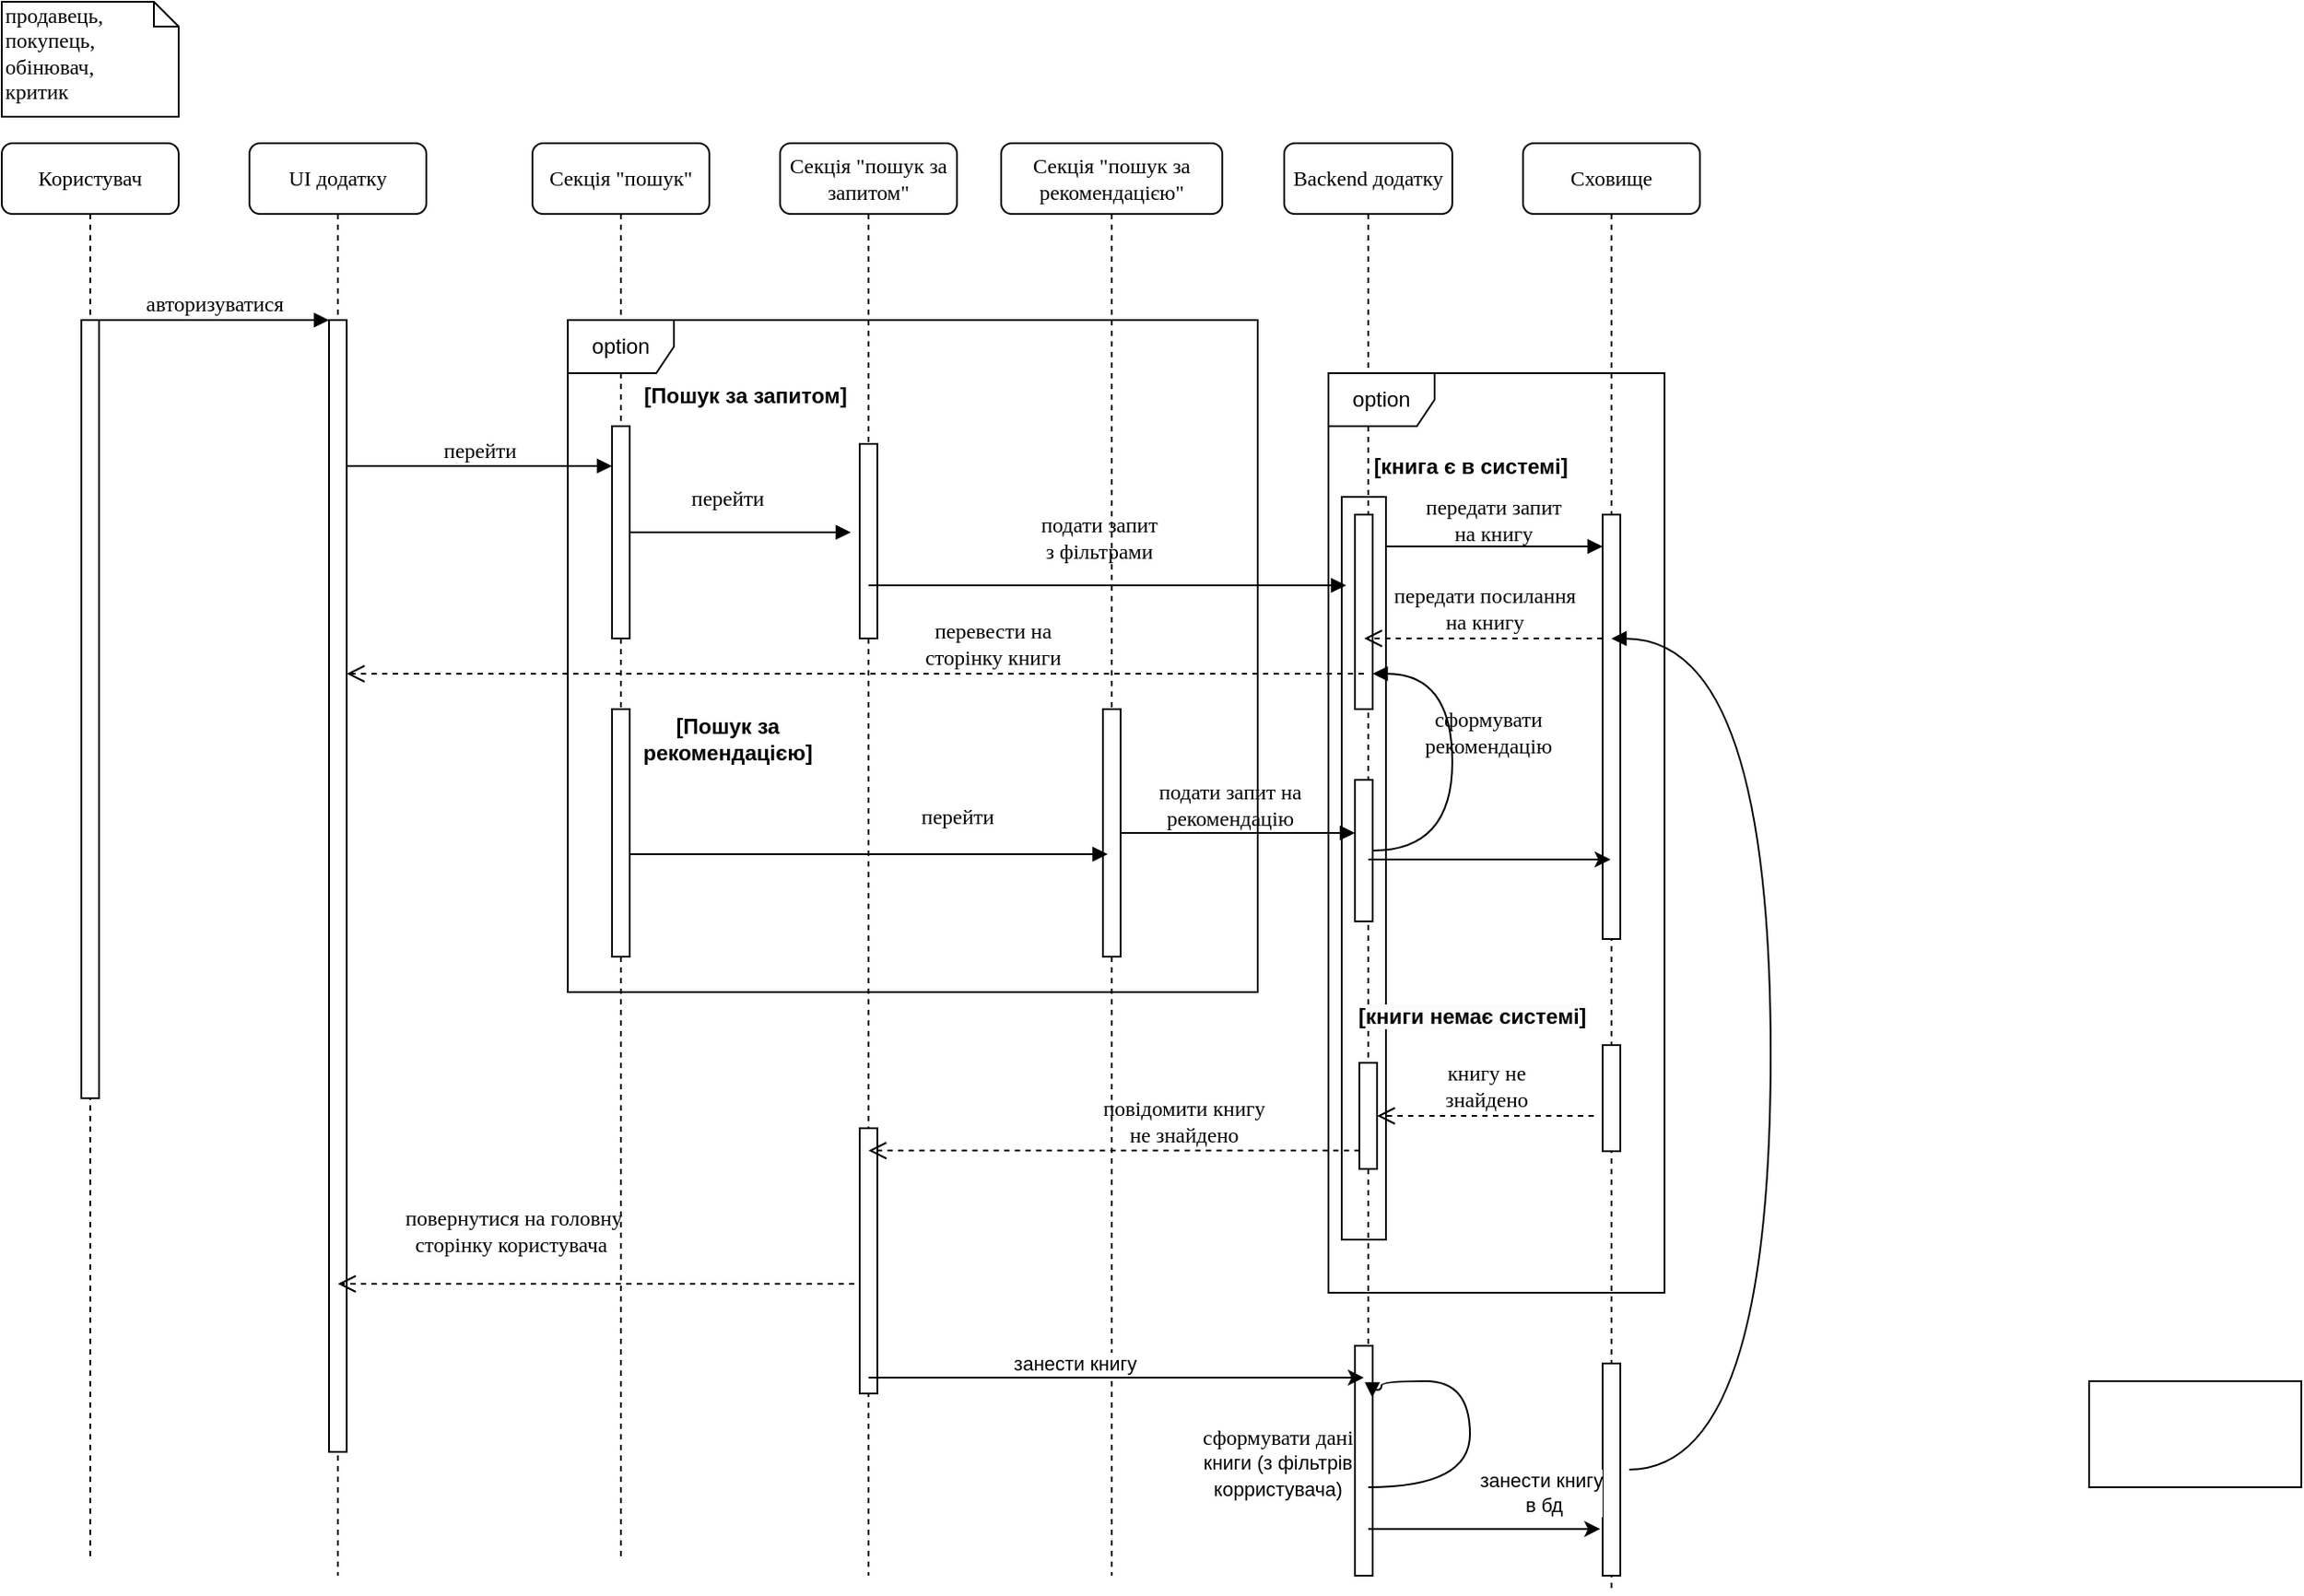 <mxfile version="22.0.5" type="github">
  <diagram name="Page-1" id="13e1069c-82ec-6db2-03f1-153e76fe0fe0">
    <mxGraphModel dx="1313" dy="678" grid="0" gridSize="10" guides="1" tooltips="1" connect="1" arrows="1" fold="1" page="1" pageScale="1" pageWidth="1100" pageHeight="850" background="none" math="0" shadow="0">
      <root>
        <mxCell id="0" />
        <mxCell id="1" parent="0" />
        <mxCell id="r_P05IPv18CwloUZ1m-L-27" value="" style="html=1;points=[];perimeter=orthogonalPerimeter;rounded=0;shadow=0;comic=0;labelBackgroundColor=none;strokeWidth=1;fontFamily=Verdana;fontSize=12;align=center;" parent="1" vertex="1">
          <mxGeometry x="857.5" y="280" width="25" height="420" as="geometry" />
        </mxCell>
        <mxCell id="7baba1c4bc27f4b0-2" value="UI додатку" style="shape=umlLifeline;perimeter=lifelinePerimeter;whiteSpace=wrap;html=1;container=1;collapsible=0;recursiveResize=0;outlineConnect=0;rounded=1;shadow=0;comic=0;labelBackgroundColor=none;strokeWidth=1;fontFamily=Verdana;fontSize=12;align=center;" parent="1" vertex="1">
          <mxGeometry x="240" y="80" width="100" height="810" as="geometry" />
        </mxCell>
        <mxCell id="7baba1c4bc27f4b0-10" value="" style="html=1;points=[];perimeter=orthogonalPerimeter;rounded=0;shadow=0;comic=0;labelBackgroundColor=none;strokeWidth=1;fontFamily=Verdana;fontSize=12;align=center;" parent="7baba1c4bc27f4b0-2" vertex="1">
          <mxGeometry x="45" y="100" width="10" height="640" as="geometry" />
        </mxCell>
        <mxCell id="7baba1c4bc27f4b0-14" value="перейти" style="html=1;verticalAlign=bottom;endArrow=block;entryX=0;entryY=0;labelBackgroundColor=none;fontFamily=Verdana;fontSize=12;edgeStyle=elbowEdgeStyle;elbow=vertical;" parent="7baba1c4bc27f4b0-2" edge="1">
          <mxGeometry relative="1" as="geometry">
            <mxPoint x="55" y="182.5" as="sourcePoint" />
            <mxPoint x="205" y="182.5" as="targetPoint" />
          </mxGeometry>
        </mxCell>
        <mxCell id="7baba1c4bc27f4b0-3" value="Секція &quot;пошук&quot;" style="shape=umlLifeline;perimeter=lifelinePerimeter;whiteSpace=wrap;html=1;container=1;collapsible=0;recursiveResize=0;outlineConnect=0;rounded=1;shadow=0;comic=0;labelBackgroundColor=none;strokeWidth=1;fontFamily=Verdana;fontSize=12;align=center;" parent="1" vertex="1">
          <mxGeometry x="400" y="80" width="100" height="800" as="geometry" />
        </mxCell>
        <mxCell id="7baba1c4bc27f4b0-13" value="" style="html=1;points=[];perimeter=orthogonalPerimeter;rounded=0;shadow=0;comic=0;labelBackgroundColor=none;strokeWidth=1;fontFamily=Verdana;fontSize=12;align=center;" parent="7baba1c4bc27f4b0-3" vertex="1">
          <mxGeometry x="45" y="160" width="10" height="120" as="geometry" />
        </mxCell>
        <mxCell id="nUlG3c9yApHIaYYSYhx_-15" value="повернутися на головну &lt;br&gt;сторінку користувача&amp;nbsp;" style="html=1;verticalAlign=bottom;endArrow=open;dashed=1;endSize=8;labelBackgroundColor=none;fontFamily=Verdana;fontSize=12;" edge="1" parent="7baba1c4bc27f4b0-3" target="7baba1c4bc27f4b0-2">
          <mxGeometry x="0.325" y="-13" relative="1" as="geometry">
            <mxPoint x="-98" y="645" as="targetPoint" />
            <mxPoint x="182" y="645" as="sourcePoint" />
            <mxPoint as="offset" />
          </mxGeometry>
        </mxCell>
        <mxCell id="7baba1c4bc27f4b0-4" value="Секція &quot;пошук за запитом&quot;" style="shape=umlLifeline;perimeter=lifelinePerimeter;whiteSpace=wrap;html=1;container=1;collapsible=0;recursiveResize=0;outlineConnect=0;rounded=1;shadow=0;comic=0;labelBackgroundColor=none;strokeWidth=1;fontFamily=Verdana;fontSize=12;align=center;" parent="1" vertex="1">
          <mxGeometry x="540" y="80" width="100" height="810" as="geometry" />
        </mxCell>
        <mxCell id="nUlG3c9yApHIaYYSYhx_-14" value="" style="html=1;points=[];perimeter=orthogonalPerimeter;rounded=0;shadow=0;comic=0;labelBackgroundColor=none;strokeWidth=1;fontFamily=Verdana;fontSize=12;align=center;" vertex="1" parent="7baba1c4bc27f4b0-4">
          <mxGeometry x="45" y="557" width="10" height="150" as="geometry" />
        </mxCell>
        <mxCell id="7baba1c4bc27f4b0-5" value="Секція &quot;пошук за рекомендацією&quot;" style="shape=umlLifeline;perimeter=lifelinePerimeter;whiteSpace=wrap;html=1;container=1;collapsible=0;recursiveResize=0;outlineConnect=0;rounded=1;shadow=0;comic=0;labelBackgroundColor=none;strokeWidth=1;fontFamily=Verdana;fontSize=12;align=center;" parent="1" vertex="1">
          <mxGeometry x="665" y="80" width="125" height="810" as="geometry" />
        </mxCell>
        <mxCell id="7baba1c4bc27f4b0-6" value="Backend додатку" style="shape=umlLifeline;perimeter=lifelinePerimeter;whiteSpace=wrap;html=1;container=1;collapsible=0;recursiveResize=0;outlineConnect=0;rounded=1;shadow=0;comic=0;labelBackgroundColor=none;strokeWidth=1;fontFamily=Verdana;fontSize=12;align=center;" parent="1" vertex="1">
          <mxGeometry x="825" y="80" width="95" height="810" as="geometry" />
        </mxCell>
        <mxCell id="r_P05IPv18CwloUZ1m-L-4" value="" style="html=1;points=[];perimeter=orthogonalPerimeter;rounded=0;shadow=0;comic=0;labelBackgroundColor=none;strokeWidth=1;fontFamily=Verdana;fontSize=12;align=center;" parent="7baba1c4bc27f4b0-6" vertex="1">
          <mxGeometry x="40" y="210" width="10" height="110" as="geometry" />
        </mxCell>
        <mxCell id="7baba1c4bc27f4b0-28" value="" style="html=1;points=[];perimeter=orthogonalPerimeter;rounded=0;shadow=0;comic=0;labelBackgroundColor=none;strokeWidth=1;fontFamily=Verdana;fontSize=12;align=center;" parent="7baba1c4bc27f4b0-6" vertex="1">
          <mxGeometry x="42.5" y="520" width="10" height="60" as="geometry" />
        </mxCell>
        <mxCell id="r_P05IPv18CwloUZ1m-L-41" value="" style="html=1;points=[];perimeter=orthogonalPerimeter;rounded=0;shadow=0;comic=0;labelBackgroundColor=none;strokeWidth=1;fontFamily=Verdana;fontSize=12;align=center;" parent="7baba1c4bc27f4b0-6" vertex="1">
          <mxGeometry x="40" y="360" width="10" height="80" as="geometry" />
        </mxCell>
        <mxCell id="r_P05IPv18CwloUZ1m-L-42" value="сформувати &lt;br&gt;рекомендацію" style="html=1;verticalAlign=bottom;endArrow=block;labelBackgroundColor=none;fontFamily=Verdana;fontSize=12;elbow=vertical;edgeStyle=orthogonalEdgeStyle;curved=1;" parent="7baba1c4bc27f4b0-6" source="r_P05IPv18CwloUZ1m-L-41" target="r_P05IPv18CwloUZ1m-L-4" edge="1">
          <mxGeometry y="-20" relative="1" as="geometry">
            <mxPoint x="58" y="399.5" as="sourcePoint" />
            <mxPoint x="180" y="399.5" as="targetPoint" />
            <mxPoint as="offset" />
            <Array as="points">
              <mxPoint x="95" y="400" />
              <mxPoint x="95" y="300" />
            </Array>
          </mxGeometry>
        </mxCell>
        <mxCell id="7baba1c4bc27f4b0-7" value="Сховище" style="shape=umlLifeline;perimeter=lifelinePerimeter;whiteSpace=wrap;html=1;container=1;collapsible=0;recursiveResize=0;outlineConnect=0;rounded=1;shadow=0;comic=0;labelBackgroundColor=none;strokeWidth=1;fontFamily=Verdana;fontSize=12;align=center;" parent="1" vertex="1">
          <mxGeometry x="960" y="80" width="100" height="820" as="geometry" />
        </mxCell>
        <mxCell id="r_P05IPv18CwloUZ1m-L-16" value="" style="html=1;points=[];perimeter=orthogonalPerimeter;rounded=0;shadow=0;comic=0;labelBackgroundColor=none;strokeWidth=1;fontFamily=Verdana;fontSize=12;align=center;" parent="7baba1c4bc27f4b0-7" vertex="1">
          <mxGeometry x="45" y="510" width="10" height="60" as="geometry" />
        </mxCell>
        <mxCell id="nUlG3c9yApHIaYYSYhx_-9" value="" style="html=1;points=[];perimeter=orthogonalPerimeter;rounded=0;shadow=0;comic=0;labelBackgroundColor=none;strokeWidth=1;fontFamily=Verdana;fontSize=12;align=center;" vertex="1" parent="7baba1c4bc27f4b0-7">
          <mxGeometry x="45" y="690" width="10" height="120" as="geometry" />
        </mxCell>
        <mxCell id="7baba1c4bc27f4b0-8" value="Користувач" style="shape=umlLifeline;perimeter=lifelinePerimeter;whiteSpace=wrap;html=1;container=1;collapsible=0;recursiveResize=0;outlineConnect=0;rounded=1;shadow=0;comic=0;labelBackgroundColor=none;strokeWidth=1;fontFamily=Verdana;fontSize=12;align=center;" parent="1" vertex="1">
          <mxGeometry x="100" y="80" width="100" height="800" as="geometry" />
        </mxCell>
        <mxCell id="7baba1c4bc27f4b0-9" value="" style="html=1;points=[];perimeter=orthogonalPerimeter;rounded=0;shadow=0;comic=0;labelBackgroundColor=none;strokeWidth=1;fontFamily=Verdana;fontSize=12;align=center;" parent="7baba1c4bc27f4b0-8" vertex="1">
          <mxGeometry x="45" y="100" width="10" height="440" as="geometry" />
        </mxCell>
        <mxCell id="7baba1c4bc27f4b0-16" value="" style="html=1;points=[];perimeter=orthogonalPerimeter;rounded=0;shadow=0;comic=0;labelBackgroundColor=none;strokeWidth=1;fontFamily=Verdana;fontSize=12;align=center;" parent="1" vertex="1">
          <mxGeometry x="585" y="250" width="10" height="110" as="geometry" />
        </mxCell>
        <mxCell id="7baba1c4bc27f4b0-22" value="" style="html=1;points=[];perimeter=orthogonalPerimeter;rounded=0;shadow=0;comic=0;labelBackgroundColor=none;strokeWidth=1;fontFamily=Verdana;fontSize=12;align=center;" parent="1" vertex="1">
          <mxGeometry x="722.5" y="400" width="10" height="140" as="geometry" />
        </mxCell>
        <mxCell id="7baba1c4bc27f4b0-25" value="" style="html=1;points=[];perimeter=orthogonalPerimeter;rounded=0;shadow=0;comic=0;labelBackgroundColor=none;strokeColor=#000000;strokeWidth=1;fillColor=#FFFFFF;fontFamily=Verdana;fontSize=12;fontColor=#000000;align=center;" parent="1" vertex="1">
          <mxGeometry x="1005" y="290" width="10" height="240" as="geometry" />
        </mxCell>
        <mxCell id="7baba1c4bc27f4b0-11" value="авторизуватися" style="html=1;verticalAlign=bottom;endArrow=block;entryX=0;entryY=0;labelBackgroundColor=none;fontFamily=Verdana;fontSize=12;edgeStyle=elbowEdgeStyle;elbow=vertical;" parent="1" source="7baba1c4bc27f4b0-9" target="7baba1c4bc27f4b0-10" edge="1">
          <mxGeometry relative="1" as="geometry">
            <mxPoint x="220" y="190" as="sourcePoint" />
          </mxGeometry>
        </mxCell>
        <mxCell id="7baba1c4bc27f4b0-40" value="продавець,&amp;nbsp;&lt;br&gt;покупець,&lt;br&gt;обінювач,&lt;br&gt;критик" style="shape=note;whiteSpace=wrap;html=1;size=14;verticalAlign=top;align=left;spacingTop=-6;rounded=0;shadow=0;comic=0;labelBackgroundColor=none;strokeWidth=1;fontFamily=Verdana;fontSize=12" parent="1" vertex="1">
          <mxGeometry x="100" width="100" height="65" as="geometry" />
        </mxCell>
        <mxCell id="r_P05IPv18CwloUZ1m-L-9" value="option" style="shape=umlFrame;whiteSpace=wrap;html=1;pointerEvents=0;" parent="1" vertex="1">
          <mxGeometry x="850" y="210" width="190" height="520" as="geometry" />
        </mxCell>
        <mxCell id="r_P05IPv18CwloUZ1m-L-13" value="передати запит&lt;br&gt;на книгу" style="html=1;verticalAlign=bottom;endArrow=block;labelBackgroundColor=none;fontFamily=Verdana;fontSize=12;elbow=vertical;" parent="1" source="r_P05IPv18CwloUZ1m-L-27" edge="1">
          <mxGeometry x="-0.019" y="-2" relative="1" as="geometry">
            <mxPoint x="890" y="310" as="sourcePoint" />
            <mxPoint x="1005" y="308" as="targetPoint" />
            <mxPoint as="offset" />
          </mxGeometry>
        </mxCell>
        <mxCell id="r_P05IPv18CwloUZ1m-L-14" value="[книга є в системі]" style="text;align=center;fontStyle=1;verticalAlign=middle;spacingLeft=3;spacingRight=3;strokeColor=none;rotatable=0;points=[[0,0.5],[1,0.5]];portConstraint=eastwest;html=1;" parent="1" vertex="1">
          <mxGeometry x="890" y="250" width="80" height="26" as="geometry" />
        </mxCell>
        <mxCell id="r_P05IPv18CwloUZ1m-L-15" value="передати посилання &lt;br&gt;на книгу" style="html=1;verticalAlign=bottom;endArrow=open;dashed=1;endSize=8;exitX=0.18;exitY=0.613;labelBackgroundColor=none;fontFamily=Verdana;fontSize=12;exitDx=0;exitDy=0;exitPerimeter=0;" parent="1" edge="1">
          <mxGeometry relative="1" as="geometry">
            <mxPoint x="870.2" y="360" as="targetPoint" />
            <mxPoint x="1005.0" y="360" as="sourcePoint" />
          </mxGeometry>
        </mxCell>
        <mxCell id="r_P05IPv18CwloUZ1m-L-17" value="&lt;span style=&quot;color: rgb(0, 0, 0); font-family: Helvetica; font-size: 12px; font-style: normal; font-variant-ligatures: normal; font-variant-caps: normal; font-weight: 700; letter-spacing: normal; orphans: 2; text-align: center; text-indent: 0px; text-transform: none; widows: 2; word-spacing: 0px; -webkit-text-stroke-width: 0px; background-color: rgb(251, 251, 251); text-decoration-thickness: initial; text-decoration-style: initial; text-decoration-color: initial; float: none; display: inline !important;&quot;&gt;[книги немає системі]&lt;/span&gt;" style="text;whiteSpace=wrap;html=1;" parent="1" vertex="1">
          <mxGeometry x="865" y="560" width="140" height="40" as="geometry" />
        </mxCell>
        <mxCell id="r_P05IPv18CwloUZ1m-L-18" value="книгу не &lt;br&gt;знайдено" style="html=1;verticalAlign=bottom;endArrow=open;dashed=1;endSize=8;labelBackgroundColor=none;fontFamily=Verdana;fontSize=12;" parent="1" edge="1">
          <mxGeometry relative="1" as="geometry">
            <mxPoint x="877.5" y="630" as="targetPoint" />
            <mxPoint x="1000" y="630" as="sourcePoint" />
          </mxGeometry>
        </mxCell>
        <mxCell id="r_P05IPv18CwloUZ1m-L-19" value="перейти" style="html=1;verticalAlign=bottom;endArrow=block;labelBackgroundColor=none;fontFamily=Verdana;fontSize=12;elbow=vertical;" parent="1" source="7baba1c4bc27f4b0-13" edge="1">
          <mxGeometry x="-0.12" y="10" relative="1" as="geometry">
            <mxPoint x="350" y="210" as="sourcePoint" />
            <mxPoint x="580" y="300" as="targetPoint" />
            <Array as="points">
              <mxPoint x="580" y="300" />
            </Array>
            <mxPoint as="offset" />
          </mxGeometry>
        </mxCell>
        <mxCell id="r_P05IPv18CwloUZ1m-L-21" value="оption" style="shape=umlFrame;whiteSpace=wrap;html=1;pointerEvents=0;" parent="1" vertex="1">
          <mxGeometry x="420" y="180" width="390" height="380" as="geometry" />
        </mxCell>
        <mxCell id="r_P05IPv18CwloUZ1m-L-22" value="[Пошук за запитом]" style="text;align=center;fontStyle=1;verticalAlign=middle;spacingLeft=3;spacingRight=3;strokeColor=none;rotatable=0;points=[[0,0.5],[1,0.5]];portConstraint=eastwest;html=1;" parent="1" vertex="1">
          <mxGeometry x="480" y="210" width="80" height="26" as="geometry" />
        </mxCell>
        <mxCell id="r_P05IPv18CwloUZ1m-L-29" value="перевести на &lt;br&gt;сторінку книги" style="html=1;verticalAlign=bottom;endArrow=open;dashed=1;endSize=8;labelBackgroundColor=none;fontFamily=Verdana;fontSize=12;" parent="1" target="7baba1c4bc27f4b0-10" edge="1">
          <mxGeometry x="-0.27" relative="1" as="geometry">
            <mxPoint x="882" y="374" as="targetPoint" />
            <mxPoint x="870" y="380" as="sourcePoint" />
            <mxPoint as="offset" />
          </mxGeometry>
        </mxCell>
        <mxCell id="r_P05IPv18CwloUZ1m-L-30" value="" style="html=1;points=[];perimeter=orthogonalPerimeter;rounded=0;shadow=0;comic=0;labelBackgroundColor=none;strokeWidth=1;fontFamily=Verdana;fontSize=12;align=center;" parent="1" vertex="1">
          <mxGeometry x="445" y="400" width="10" height="140" as="geometry" />
        </mxCell>
        <mxCell id="r_P05IPv18CwloUZ1m-L-31" value="[Пошук за &lt;br&gt;рекомендацією]" style="text;align=center;fontStyle=1;verticalAlign=middle;spacingLeft=3;spacingRight=3;strokeColor=none;rotatable=0;points=[[0,0.5],[1,0.5]];portConstraint=eastwest;html=1;" parent="1" vertex="1">
          <mxGeometry x="470" y="404" width="80" height="26" as="geometry" />
        </mxCell>
        <mxCell id="r_P05IPv18CwloUZ1m-L-36" value="перейти" style="html=1;verticalAlign=bottom;endArrow=block;entryX=0.27;entryY=0.586;labelBackgroundColor=none;fontFamily=Verdana;fontSize=12;edgeStyle=elbowEdgeStyle;elbow=vertical;entryDx=0;entryDy=0;entryPerimeter=0;" parent="1" source="r_P05IPv18CwloUZ1m-L-30" target="7baba1c4bc27f4b0-22" edge="1">
          <mxGeometry x="0.369" y="12" relative="1" as="geometry">
            <mxPoint x="515" y="480" as="sourcePoint" />
            <mxPoint x="665" y="480.0" as="targetPoint" />
            <mxPoint as="offset" />
          </mxGeometry>
        </mxCell>
        <mxCell id="r_P05IPv18CwloUZ1m-L-37" value="подати запит &lt;br&gt;з фільтрами" style="html=1;verticalAlign=bottom;endArrow=block;entryX=0.27;entryY=0.586;labelBackgroundColor=none;fontFamily=Verdana;fontSize=12;edgeStyle=elbowEdgeStyle;elbow=vertical;entryDx=0;entryDy=0;entryPerimeter=0;" parent="1" edge="1">
          <mxGeometry x="-0.037" y="10" relative="1" as="geometry">
            <mxPoint x="590" y="330" as="sourcePoint" />
            <mxPoint x="860" y="330" as="targetPoint" />
            <mxPoint as="offset" />
          </mxGeometry>
        </mxCell>
        <mxCell id="r_P05IPv18CwloUZ1m-L-38" value="повідомити книгу &lt;br&gt;не знайдено" style="html=1;verticalAlign=bottom;endArrow=open;dashed=1;endSize=8;labelBackgroundColor=none;fontFamily=Verdana;fontSize=12;exitX=0.02;exitY=0.827;exitDx=0;exitDy=0;exitPerimeter=0;" parent="1" source="7baba1c4bc27f4b0-28" target="7baba1c4bc27f4b0-4" edge="1">
          <mxGeometry x="-0.282" relative="1" as="geometry">
            <mxPoint x="305" y="390" as="targetPoint" />
            <mxPoint x="880" y="390" as="sourcePoint" />
            <mxPoint as="offset" />
          </mxGeometry>
        </mxCell>
        <mxCell id="r_P05IPv18CwloUZ1m-L-39" value="подати запит на &lt;br&gt;рекомендацію" style="html=1;verticalAlign=bottom;endArrow=block;labelBackgroundColor=none;fontFamily=Verdana;fontSize=12;edgeStyle=elbowEdgeStyle;elbow=vertical;" parent="1" target="r_P05IPv18CwloUZ1m-L-41" edge="1">
          <mxGeometry x="-0.069" y="-1" relative="1" as="geometry">
            <mxPoint x="732.5" y="470" as="sourcePoint" />
            <mxPoint x="855.6" y="470.4" as="targetPoint" />
            <mxPoint as="offset" />
            <Array as="points">
              <mxPoint x="870" y="470" />
            </Array>
          </mxGeometry>
        </mxCell>
        <mxCell id="nUlG3c9yApHIaYYSYhx_-2" value="" style="html=1;points=[];perimeter=orthogonalPerimeter;rounded=0;shadow=0;comic=0;labelBackgroundColor=none;strokeWidth=1;fontFamily=Verdana;fontSize=12;align=center;" vertex="1" parent="1">
          <mxGeometry x="865" y="760" width="10" height="130" as="geometry" />
        </mxCell>
        <mxCell id="nUlG3c9yApHIaYYSYhx_-5" value="занести книгу&amp;nbsp;" style="endArrow=classic;html=1;rounded=0;" edge="1" parent="1" source="7baba1c4bc27f4b0-4">
          <mxGeometry x="-0.158" y="8" width="50" height="50" relative="1" as="geometry">
            <mxPoint x="602" y="778" as="sourcePoint" />
            <mxPoint x="870" y="778" as="targetPoint" />
            <mxPoint as="offset" />
          </mxGeometry>
        </mxCell>
        <mxCell id="nUlG3c9yApHIaYYSYhx_-6" value="сформувати дані&lt;br style=&quot;border-color: var(--border-color); font-family: Helvetica; font-size: 11px;&quot;&gt;&lt;span style=&quot;font-family: Helvetica; font-size: 11px; background-color: rgb(255, 255, 255);&quot;&gt;книги (з фільтрів&lt;/span&gt;&lt;br style=&quot;border-color: var(--border-color); font-family: Helvetica; font-size: 11px;&quot;&gt;&lt;span style=&quot;font-family: Helvetica; font-size: 11px; background-color: rgb(255, 255, 255);&quot;&gt;корристувача)&lt;/span&gt;" style="html=1;verticalAlign=bottom;endArrow=block;labelBackgroundColor=none;fontFamily=Verdana;fontSize=12;elbow=vertical;edgeStyle=orthogonalEdgeStyle;curved=1;entryX=0.978;entryY=0.225;entryDx=0;entryDy=0;entryPerimeter=0;" edge="1" parent="1" source="7baba1c4bc27f4b0-6" target="nUlG3c9yApHIaYYSYhx_-2">
          <mxGeometry x="-1" y="-53" relative="1" as="geometry">
            <mxPoint x="882.5" y="860" as="sourcePoint" />
            <mxPoint x="882.5" y="760" as="targetPoint" />
            <mxPoint x="-52" y="-43" as="offset" />
            <Array as="points">
              <mxPoint x="930" y="840" />
              <mxPoint x="930" y="780" />
              <mxPoint x="880" y="780" />
              <mxPoint x="880" y="785" />
            </Array>
          </mxGeometry>
        </mxCell>
        <mxCell id="nUlG3c9yApHIaYYSYhx_-7" value="" style="endArrow=classic;html=1;rounded=0;" edge="1" parent="1" source="7baba1c4bc27f4b0-6" target="7baba1c4bc27f4b0-7">
          <mxGeometry width="50" height="50" relative="1" as="geometry">
            <mxPoint x="910" y="870" as="sourcePoint" />
            <mxPoint x="960" y="820" as="targetPoint" />
          </mxGeometry>
        </mxCell>
        <mxCell id="nUlG3c9yApHIaYYSYhx_-10" value="занести книгу&lt;br&gt;&amp;nbsp;в бд" style="endArrow=classic;html=1;rounded=0;entryX=-0.133;entryY=0.78;entryDx=0;entryDy=0;entryPerimeter=0;" edge="1" parent="1" source="7baba1c4bc27f4b0-6" target="nUlG3c9yApHIaYYSYhx_-9">
          <mxGeometry x="0.489" y="21" width="50" height="50" relative="1" as="geometry">
            <mxPoint x="840" y="910" as="sourcePoint" />
            <mxPoint x="890" y="860" as="targetPoint" />
            <mxPoint as="offset" />
          </mxGeometry>
        </mxCell>
        <mxCell id="nUlG3c9yApHIaYYSYhx_-11" value="" style="html=1;verticalAlign=bottom;endArrow=block;labelBackgroundColor=none;fontFamily=Verdana;fontSize=12;elbow=vertical;edgeStyle=orthogonalEdgeStyle;curved=1;entryX=0.5;entryY=0.292;entryDx=0;entryDy=0;entryPerimeter=0;" edge="1" parent="1" target="7baba1c4bc27f4b0-25">
          <mxGeometry y="-20" relative="1" as="geometry">
            <mxPoint x="1020" y="830" as="sourcePoint" />
            <mxPoint x="1055" y="580" as="targetPoint" />
            <mxPoint as="offset" />
            <Array as="points">
              <mxPoint x="1100" y="830" />
              <mxPoint x="1100" y="360" />
            </Array>
          </mxGeometry>
        </mxCell>
        <mxCell id="nUlG3c9yApHIaYYSYhx_-13" value="" style="rounded=0;whiteSpace=wrap;html=1;" vertex="1" parent="1">
          <mxGeometry x="1280" y="780" width="120" height="60" as="geometry" />
        </mxCell>
      </root>
    </mxGraphModel>
  </diagram>
</mxfile>
